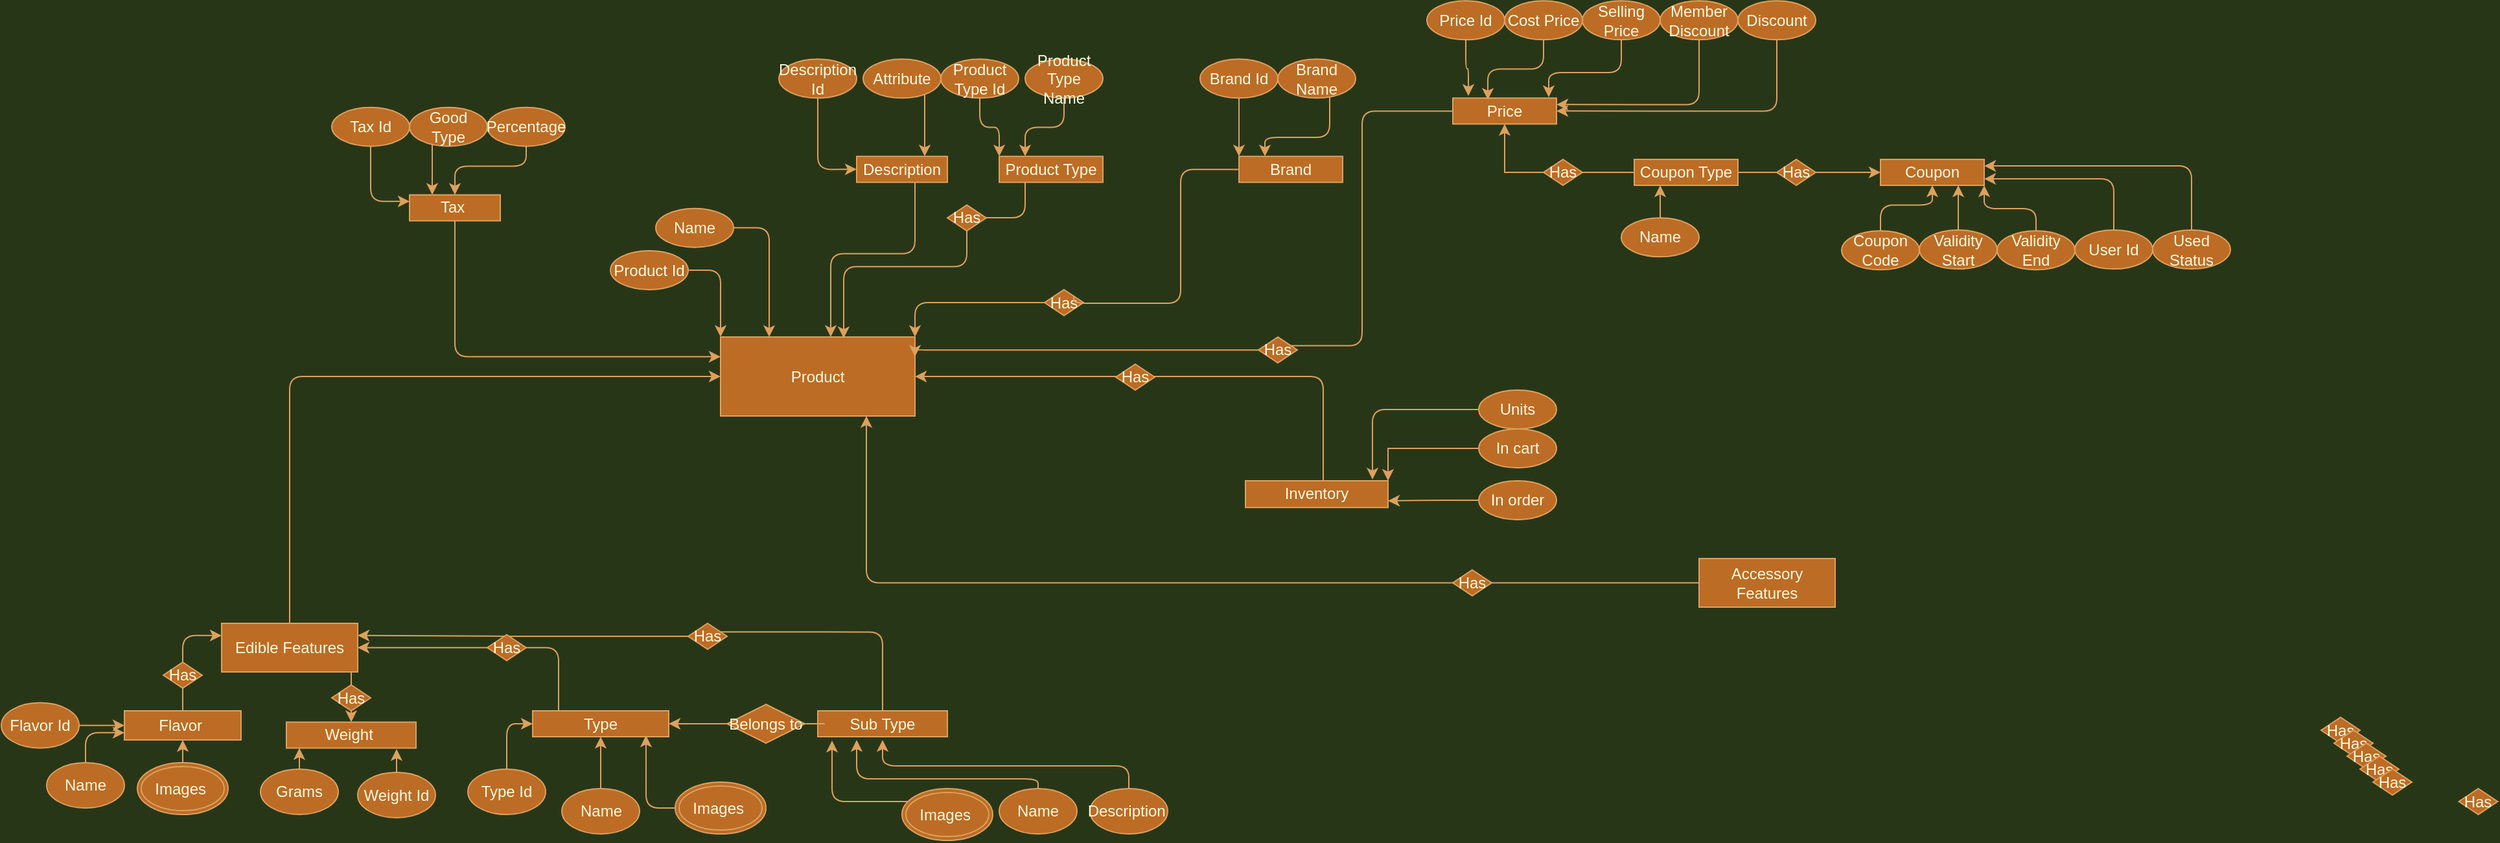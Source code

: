 <mxfile version="15.2.7" type="github">
  <diagram id="o0DlsNENsoFimQwdIdRT" name="Page-1">
    <mxGraphModel dx="2274" dy="828" grid="1" gridSize="10" guides="1" tooltips="1" connect="1" arrows="1" fold="1" page="0" pageScale="1" pageWidth="850" pageHeight="1100" background="#283618" math="0" shadow="0">
      <root>
        <mxCell id="0" />
        <mxCell id="1" parent="0" />
        <mxCell id="1HTSOsvzioREoPSIAo-s-49" style="edgeStyle=orthogonalEdgeStyle;curved=0;rounded=1;sketch=0;orthogonalLoop=1;jettySize=auto;html=1;entryX=1;entryY=0.5;entryDx=0;entryDy=0;fontColor=#FEFAE0;strokeColor=#DDA15E;fillColor=#BC6C25;labelBackgroundColor=#283618;" parent="1" source="IQcZgMmbsIFZZEIsL7-R-3" target="6ZJNAHarv_-wQdy6G1yE-23" edge="1">
          <mxGeometry relative="1" as="geometry">
            <Array as="points">
              <mxPoint x="660" y="370" />
            </Array>
          </mxGeometry>
        </mxCell>
        <mxCell id="IQcZgMmbsIFZZEIsL7-R-3" value="Inventory" style="rounded=0;whiteSpace=wrap;html=1;fillColor=#BC6C25;strokeColor=#DDA15E;fontColor=#FEFAE0;" parent="1" vertex="1">
          <mxGeometry x="600" y="450" width="110" height="20.63" as="geometry" />
        </mxCell>
        <mxCell id="1HTSOsvzioREoPSIAo-s-165" style="edgeStyle=orthogonalEdgeStyle;sketch=0;orthogonalLoop=1;jettySize=auto;html=1;entryX=0.25;entryY=0;entryDx=0;entryDy=0;fontColor=#FEFAE0;strokeColor=#DDA15E;fillColor=#BC6C25;labelBackgroundColor=#283618;" parent="1" source="IQcZgMmbsIFZZEIsL7-R-6" target="6ZJNAHarv_-wQdy6G1yE-23" edge="1">
          <mxGeometry relative="1" as="geometry">
            <Array as="points">
              <mxPoint x="233" y="255" />
            </Array>
          </mxGeometry>
        </mxCell>
        <mxCell id="IQcZgMmbsIFZZEIsL7-R-6" value="Name" style="ellipse;whiteSpace=wrap;html=1;rotation=0;fillColor=#BC6C25;strokeColor=#DDA15E;fontColor=#FEFAE0;" parent="1" vertex="1">
          <mxGeometry x="145" y="239.84" width="60" height="30" as="geometry" />
        </mxCell>
        <mxCell id="1HTSOsvzioREoPSIAo-s-164" style="edgeStyle=orthogonalEdgeStyle;sketch=0;orthogonalLoop=1;jettySize=auto;html=1;entryX=0;entryY=0;entryDx=0;entryDy=0;fontColor=#FEFAE0;strokeColor=#DDA15E;fillColor=#BC6C25;labelBackgroundColor=#283618;" parent="1" source="IQcZgMmbsIFZZEIsL7-R-14" target="6ZJNAHarv_-wQdy6G1yE-23" edge="1">
          <mxGeometry relative="1" as="geometry" />
        </mxCell>
        <mxCell id="IQcZgMmbsIFZZEIsL7-R-14" value="Product Id" style="ellipse;whiteSpace=wrap;html=1;rotation=0;fillColor=#BC6C25;strokeColor=#DDA15E;fontColor=#FEFAE0;" parent="1" vertex="1">
          <mxGeometry x="110" y="272.5" width="60" height="30" as="geometry" />
        </mxCell>
        <mxCell id="otyTjmRceTJlzS3fPtga-31" style="edgeStyle=orthogonalEdgeStyle;curved=0;rounded=1;sketch=0;orthogonalLoop=1;jettySize=auto;html=1;entryX=0.891;entryY=-0.048;entryDx=0;entryDy=0;fontColor=#FEFAE0;strokeColor=#DDA15E;fillColor=#BC6C25;entryPerimeter=0;" edge="1" parent="1" source="6ZJNAHarv_-wQdy6G1yE-3" target="IQcZgMmbsIFZZEIsL7-R-3">
          <mxGeometry relative="1" as="geometry" />
        </mxCell>
        <mxCell id="6ZJNAHarv_-wQdy6G1yE-3" value="Units" style="ellipse;whiteSpace=wrap;html=1;rotation=0;fillColor=#BC6C25;strokeColor=#DDA15E;fontColor=#FEFAE0;" parent="1" vertex="1">
          <mxGeometry x="780" y="380" width="60" height="30" as="geometry" />
        </mxCell>
        <mxCell id="6ZJNAHarv_-wQdy6G1yE-10" style="edgeStyle=orthogonalEdgeStyle;rounded=0;orthogonalLoop=1;jettySize=auto;html=1;entryX=1;entryY=0;entryDx=0;entryDy=0;fontColor=#FEFAE0;strokeColor=#DDA15E;labelBackgroundColor=#283618;" parent="1" source="6ZJNAHarv_-wQdy6G1yE-5" target="IQcZgMmbsIFZZEIsL7-R-3" edge="1">
          <mxGeometry relative="1" as="geometry" />
        </mxCell>
        <mxCell id="6ZJNAHarv_-wQdy6G1yE-5" value="In cart" style="ellipse;whiteSpace=wrap;html=1;rotation=0;fillColor=#BC6C25;strokeColor=#DDA15E;fontColor=#FEFAE0;" parent="1" vertex="1">
          <mxGeometry x="780" y="410" width="60" height="30" as="geometry" />
        </mxCell>
        <mxCell id="1HTSOsvzioREoPSIAo-s-30" style="edgeStyle=orthogonalEdgeStyle;curved=0;rounded=1;sketch=0;orthogonalLoop=1;jettySize=auto;html=1;entryX=1;entryY=0.75;entryDx=0;entryDy=0;fontColor=#FEFAE0;strokeColor=#DDA15E;fillColor=#BC6C25;labelBackgroundColor=#283618;" parent="1" source="6ZJNAHarv_-wQdy6G1yE-6" target="IQcZgMmbsIFZZEIsL7-R-3" edge="1">
          <mxGeometry relative="1" as="geometry" />
        </mxCell>
        <mxCell id="6ZJNAHarv_-wQdy6G1yE-6" value="In order" style="ellipse;whiteSpace=wrap;html=1;rotation=0;fillColor=#BC6C25;strokeColor=#DDA15E;fontColor=#FEFAE0;" parent="1" vertex="1">
          <mxGeometry x="780" y="450" width="60" height="30" as="geometry" />
        </mxCell>
        <mxCell id="6ZJNAHarv_-wQdy6G1yE-23" value="Product" style="whiteSpace=wrap;html=1;align=center;fontColor=#FEFAE0;fillColor=#BC6C25;strokeColor=#DDA15E;" parent="1" vertex="1">
          <mxGeometry x="195" y="339.05" width="150" height="60.95" as="geometry" />
        </mxCell>
        <mxCell id="1HTSOsvzioREoPSIAo-s-58" style="edgeStyle=orthogonalEdgeStyle;curved=0;rounded=1;sketch=0;orthogonalLoop=1;jettySize=auto;html=1;entryX=1;entryY=0.5;entryDx=0;entryDy=0;fontColor=#FEFAE0;strokeColor=#DDA15E;fillColor=#BC6C25;startArrow=none;labelBackgroundColor=#283618;" parent="1" source="1HTSOsvzioREoPSIAo-s-92" target="1HTSOsvzioREoPSIAo-s-47" edge="1">
          <mxGeometry relative="1" as="geometry" />
        </mxCell>
        <mxCell id="5yPDVFOMv4cVIeS-5JL2-1" value="Type" style="whiteSpace=wrap;html=1;fillColor=#BC6C25;strokeColor=#DDA15E;fontColor=#FEFAE0;" parent="1" vertex="1">
          <mxGeometry x="50" y="627.5" width="105" height="20" as="geometry" />
        </mxCell>
        <mxCell id="1HTSOsvzioREoPSIAo-s-51" style="edgeStyle=orthogonalEdgeStyle;curved=0;rounded=1;sketch=0;orthogonalLoop=1;jettySize=auto;html=1;entryX=1;entryY=0.5;entryDx=0;entryDy=0;fontColor=#FEFAE0;strokeColor=#DDA15E;fillColor=#BC6C25;startArrow=none;labelBackgroundColor=#283618;" parent="1" source="1HTSOsvzioREoPSIAo-s-97" target="5yPDVFOMv4cVIeS-5JL2-1" edge="1">
          <mxGeometry relative="1" as="geometry" />
        </mxCell>
        <mxCell id="1HTSOsvzioREoPSIAo-s-59" style="edgeStyle=orthogonalEdgeStyle;curved=0;rounded=1;sketch=0;orthogonalLoop=1;jettySize=auto;html=1;entryX=1;entryY=0.25;entryDx=0;entryDy=0;fontColor=#FEFAE0;strokeColor=#DDA15E;fillColor=#BC6C25;startArrow=none;labelBackgroundColor=#283618;" parent="1" source="1HTSOsvzioREoPSIAo-s-93" target="1HTSOsvzioREoPSIAo-s-47" edge="1">
          <mxGeometry relative="1" as="geometry">
            <Array as="points" />
          </mxGeometry>
        </mxCell>
        <mxCell id="5yPDVFOMv4cVIeS-5JL2-2" value="Sub Type" style="whiteSpace=wrap;html=1;fillColor=#BC6C25;strokeColor=#DDA15E;fontColor=#FEFAE0;" parent="1" vertex="1">
          <mxGeometry x="270" y="627.5" width="100" height="20" as="geometry" />
        </mxCell>
        <mxCell id="1HTSOsvzioREoPSIAo-s-56" style="edgeStyle=orthogonalEdgeStyle;curved=0;rounded=1;sketch=0;orthogonalLoop=1;jettySize=auto;html=1;entryX=0;entryY=0.25;entryDx=0;entryDy=0;fontColor=#FEFAE0;strokeColor=#DDA15E;fillColor=#BC6C25;labelBackgroundColor=#283618;" parent="1" source="5yPDVFOMv4cVIeS-5JL2-8" target="1HTSOsvzioREoPSIAo-s-47" edge="1">
          <mxGeometry relative="1" as="geometry" />
        </mxCell>
        <mxCell id="5yPDVFOMv4cVIeS-5JL2-8" value="Flavor&amp;nbsp;" style="whiteSpace=wrap;html=1;fillColor=#BC6C25;strokeColor=#DDA15E;fontColor=#FEFAE0;" parent="1" vertex="1">
          <mxGeometry x="-265" y="627.5" width="90" height="22.5" as="geometry" />
        </mxCell>
        <mxCell id="1HTSOsvzioREoPSIAo-s-57" style="edgeStyle=orthogonalEdgeStyle;curved=0;rounded=1;sketch=0;orthogonalLoop=1;jettySize=auto;html=1;entryX=1;entryY=0.75;entryDx=0;entryDy=0;fontColor=#FEFAE0;strokeColor=#DDA15E;fillColor=#BC6C25;startArrow=none;labelBackgroundColor=#283618;" parent="1" source="1HTSOsvzioREoPSIAo-s-85" target="1HTSOsvzioREoPSIAo-s-47" edge="1">
          <mxGeometry relative="1" as="geometry" />
        </mxCell>
        <mxCell id="5yPDVFOMv4cVIeS-5JL2-9" value="Weight&amp;nbsp;" style="whiteSpace=wrap;html=1;fillColor=#BC6C25;strokeColor=#DDA15E;fontColor=#FEFAE0;" parent="1" vertex="1">
          <mxGeometry x="-140" y="636.25" width="100" height="20" as="geometry" />
        </mxCell>
        <mxCell id="1HTSOsvzioREoPSIAo-s-80" style="edgeStyle=orthogonalEdgeStyle;curved=0;rounded=1;sketch=0;orthogonalLoop=1;jettySize=auto;html=1;entryX=0.11;entryY=1.15;entryDx=0;entryDy=0;entryPerimeter=0;fontColor=#FEFAE0;strokeColor=#DDA15E;fillColor=#BC6C25;labelBackgroundColor=#283618;" parent="1" source="5yPDVFOMv4cVIeS-5JL2-30" target="5yPDVFOMv4cVIeS-5JL2-2" edge="1">
          <mxGeometry relative="1" as="geometry">
            <Array as="points">
              <mxPoint x="281" y="697.5" />
            </Array>
          </mxGeometry>
        </mxCell>
        <mxCell id="5yPDVFOMv4cVIeS-5JL2-30" value="Images&amp;nbsp;" style="ellipse;shape=doubleEllipse;margin=3;whiteSpace=wrap;html=1;align=center;rounded=0;sketch=0;fontColor=#FEFAE0;strokeColor=#DDA15E;fillColor=#BC6C25;" parent="1" vertex="1">
          <mxGeometry x="335" y="687.5" width="70" height="40" as="geometry" />
        </mxCell>
        <mxCell id="1HTSOsvzioREoPSIAo-s-102" style="edgeStyle=orthogonalEdgeStyle;curved=0;rounded=1;sketch=0;orthogonalLoop=1;jettySize=auto;html=1;fontColor=#FEFAE0;strokeColor=#DDA15E;fillColor=#BC6C25;labelBackgroundColor=#283618;" parent="1" source="5yPDVFOMv4cVIeS-5JL2-31" edge="1">
          <mxGeometry relative="1" as="geometry">
            <mxPoint x="320" y="650" as="targetPoint" />
            <Array as="points">
              <mxPoint x="510" y="670" />
              <mxPoint x="320" y="670" />
            </Array>
          </mxGeometry>
        </mxCell>
        <mxCell id="5yPDVFOMv4cVIeS-5JL2-31" value="Description&amp;nbsp;" style="ellipse;whiteSpace=wrap;html=1;rotation=0;fillColor=#BC6C25;strokeColor=#DDA15E;fontColor=#FEFAE0;" parent="1" vertex="1">
          <mxGeometry x="480" y="687.5" width="60" height="35" as="geometry" />
        </mxCell>
        <mxCell id="1HTSOsvzioREoPSIAo-s-101" style="edgeStyle=orthogonalEdgeStyle;curved=0;rounded=1;sketch=0;orthogonalLoop=1;jettySize=auto;html=1;fontColor=#FEFAE0;strokeColor=#DDA15E;fillColor=#BC6C25;labelBackgroundColor=#283618;" parent="1" source="5yPDVFOMv4cVIeS-5JL2-32" edge="1">
          <mxGeometry relative="1" as="geometry">
            <mxPoint x="300" y="650" as="targetPoint" />
            <Array as="points">
              <mxPoint x="440" y="680" />
              <mxPoint x="300" y="680" />
            </Array>
          </mxGeometry>
        </mxCell>
        <mxCell id="5yPDVFOMv4cVIeS-5JL2-32" value="Name" style="ellipse;whiteSpace=wrap;html=1;rotation=0;fillColor=#BC6C25;strokeColor=#DDA15E;fontColor=#FEFAE0;" parent="1" vertex="1">
          <mxGeometry x="410" y="687.5" width="60" height="35" as="geometry" />
        </mxCell>
        <mxCell id="1HTSOsvzioREoPSIAo-s-9" style="edgeStyle=orthogonalEdgeStyle;curved=0;rounded=1;sketch=0;orthogonalLoop=1;jettySize=auto;html=1;fontColor=#FEFAE0;strokeColor=#DDA15E;fillColor=#BC6C25;labelBackgroundColor=#283618;" parent="1" source="1HTSOsvzioREoPSIAo-s-4" edge="1">
          <mxGeometry relative="1" as="geometry">
            <mxPoint x="280" y="339" as="targetPoint" />
            <Array as="points">
              <mxPoint x="345" y="274.68" />
              <mxPoint x="280" y="274.68" />
            </Array>
          </mxGeometry>
        </mxCell>
        <mxCell id="1HTSOsvzioREoPSIAo-s-4" value="Description" style="whiteSpace=wrap;html=1;align=center;fillColor=#BC6C25;strokeColor=#DDA15E;fontColor=#FEFAE0;" parent="1" vertex="1">
          <mxGeometry x="300" y="199.68" width="70" height="20" as="geometry" />
        </mxCell>
        <mxCell id="1HTSOsvzioREoPSIAo-s-10" style="edgeStyle=orthogonalEdgeStyle;curved=0;rounded=1;sketch=0;orthogonalLoop=1;jettySize=auto;html=1;fontColor=#FEFAE0;strokeColor=#DDA15E;fillColor=#BC6C25;startArrow=none;labelBackgroundColor=#283618;" parent="1" source="1HTSOsvzioREoPSIAo-s-91" edge="1">
          <mxGeometry relative="1" as="geometry">
            <mxPoint x="290" y="340" as="targetPoint" />
            <Array as="points">
              <mxPoint x="290" y="284.68" />
            </Array>
          </mxGeometry>
        </mxCell>
        <mxCell id="1HTSOsvzioREoPSIAo-s-5" value="Product Type" style="whiteSpace=wrap;html=1;align=center;fillColor=#BC6C25;strokeColor=#DDA15E;fontColor=#FEFAE0;" parent="1" vertex="1">
          <mxGeometry x="410" y="199.68" width="80" height="20" as="geometry" />
        </mxCell>
        <mxCell id="1HTSOsvzioREoPSIAo-s-11" style="edgeStyle=orthogonalEdgeStyle;curved=0;rounded=1;sketch=0;orthogonalLoop=1;jettySize=auto;html=1;entryX=1;entryY=0;entryDx=0;entryDy=0;fontColor=#FEFAE0;strokeColor=#DDA15E;fillColor=#BC6C25;startArrow=none;labelBackgroundColor=#283618;" parent="1" source="1HTSOsvzioREoPSIAo-s-90" target="6ZJNAHarv_-wQdy6G1yE-23" edge="1">
          <mxGeometry relative="1" as="geometry">
            <Array as="points" />
          </mxGeometry>
        </mxCell>
        <mxCell id="1HTSOsvzioREoPSIAo-s-6" value="Brand" style="whiteSpace=wrap;html=1;align=center;fillColor=#BC6C25;strokeColor=#DDA15E;fontColor=#FEFAE0;" parent="1" vertex="1">
          <mxGeometry x="595" y="199.68" width="80" height="20" as="geometry" />
        </mxCell>
        <mxCell id="1HTSOsvzioREoPSIAo-s-12" style="edgeStyle=orthogonalEdgeStyle;curved=0;rounded=1;sketch=0;orthogonalLoop=1;jettySize=auto;html=1;exitX=0.5;exitY=1;exitDx=0;exitDy=0;fontColor=#FEFAE0;strokeColor=#DDA15E;fillColor=#BC6C25;labelBackgroundColor=#283618;" parent="1" source="1HTSOsvzioREoPSIAo-s-5" target="1HTSOsvzioREoPSIAo-s-5" edge="1">
          <mxGeometry relative="1" as="geometry" />
        </mxCell>
        <mxCell id="1HTSOsvzioREoPSIAo-s-15" style="edgeStyle=orthogonalEdgeStyle;curved=0;rounded=1;sketch=0;orthogonalLoop=1;jettySize=auto;html=1;entryX=0;entryY=0.5;entryDx=0;entryDy=0;fontColor=#FEFAE0;strokeColor=#DDA15E;fillColor=#BC6C25;labelBackgroundColor=#283618;" parent="1" source="1HTSOsvzioREoPSIAo-s-13" target="1HTSOsvzioREoPSIAo-s-4" edge="1">
          <mxGeometry relative="1" as="geometry" />
        </mxCell>
        <mxCell id="1HTSOsvzioREoPSIAo-s-13" value="Description Id" style="ellipse;whiteSpace=wrap;html=1;rotation=0;fillColor=#BC6C25;strokeColor=#DDA15E;fontColor=#FEFAE0;" parent="1" vertex="1">
          <mxGeometry x="240" y="124.68" width="60" height="30" as="geometry" />
        </mxCell>
        <mxCell id="1HTSOsvzioREoPSIAo-s-16" style="edgeStyle=orthogonalEdgeStyle;curved=0;rounded=1;sketch=0;orthogonalLoop=1;jettySize=auto;html=1;entryX=0.75;entryY=0;entryDx=0;entryDy=0;fontColor=#FEFAE0;strokeColor=#DDA15E;fillColor=#BC6C25;labelBackgroundColor=#283618;" parent="1" source="1HTSOsvzioREoPSIAo-s-14" target="1HTSOsvzioREoPSIAo-s-4" edge="1">
          <mxGeometry relative="1" as="geometry">
            <Array as="points">
              <mxPoint x="353" y="180" />
            </Array>
          </mxGeometry>
        </mxCell>
        <mxCell id="1HTSOsvzioREoPSIAo-s-14" value="Attribute" style="ellipse;whiteSpace=wrap;html=1;rotation=0;fillColor=#BC6C25;strokeColor=#DDA15E;fontColor=#FEFAE0;" parent="1" vertex="1">
          <mxGeometry x="305" y="124.68" width="60" height="30" as="geometry" />
        </mxCell>
        <mxCell id="1HTSOsvzioREoPSIAo-s-19" style="edgeStyle=orthogonalEdgeStyle;curved=0;rounded=1;sketch=0;orthogonalLoop=1;jettySize=auto;html=1;fontColor=#FEFAE0;strokeColor=#DDA15E;fillColor=#BC6C25;entryX=0;entryY=0;entryDx=0;entryDy=0;labelBackgroundColor=#283618;" parent="1" source="1HTSOsvzioREoPSIAo-s-17" target="1HTSOsvzioREoPSIAo-s-5" edge="1">
          <mxGeometry relative="1" as="geometry">
            <mxPoint x="410" y="194.68" as="targetPoint" />
          </mxGeometry>
        </mxCell>
        <mxCell id="1HTSOsvzioREoPSIAo-s-17" value="Product Type Id" style="ellipse;whiteSpace=wrap;html=1;rotation=0;fillColor=#BC6C25;strokeColor=#DDA15E;fontColor=#FEFAE0;" parent="1" vertex="1">
          <mxGeometry x="365" y="124.68" width="60" height="30" as="geometry" />
        </mxCell>
        <mxCell id="1HTSOsvzioREoPSIAo-s-20" style="edgeStyle=orthogonalEdgeStyle;curved=0;rounded=1;sketch=0;orthogonalLoop=1;jettySize=auto;html=1;entryX=0.25;entryY=0;entryDx=0;entryDy=0;fontColor=#FEFAE0;strokeColor=#DDA15E;fillColor=#BC6C25;labelBackgroundColor=#283618;" parent="1" source="1HTSOsvzioREoPSIAo-s-18" target="1HTSOsvzioREoPSIAo-s-5" edge="1">
          <mxGeometry relative="1" as="geometry" />
        </mxCell>
        <mxCell id="1HTSOsvzioREoPSIAo-s-18" value="Product Type Name" style="ellipse;whiteSpace=wrap;html=1;rotation=0;fillColor=#BC6C25;strokeColor=#DDA15E;fontColor=#FEFAE0;" parent="1" vertex="1">
          <mxGeometry x="430" y="124.68" width="60" height="30" as="geometry" />
        </mxCell>
        <mxCell id="1HTSOsvzioREoPSIAo-s-25" style="edgeStyle=orthogonalEdgeStyle;curved=0;rounded=1;sketch=0;orthogonalLoop=1;jettySize=auto;html=1;entryX=0.25;entryY=0;entryDx=0;entryDy=0;fontColor=#FEFAE0;strokeColor=#DDA15E;fillColor=#BC6C25;labelBackgroundColor=#283618;" parent="1" source="1HTSOsvzioREoPSIAo-s-21" target="1HTSOsvzioREoPSIAo-s-6" edge="1">
          <mxGeometry relative="1" as="geometry">
            <Array as="points">
              <mxPoint x="665" y="185" />
              <mxPoint x="615" y="185" />
            </Array>
          </mxGeometry>
        </mxCell>
        <mxCell id="1HTSOsvzioREoPSIAo-s-21" value="Brand Name" style="ellipse;whiteSpace=wrap;html=1;rotation=0;fillColor=#BC6C25;strokeColor=#DDA15E;fontColor=#FEFAE0;" parent="1" vertex="1">
          <mxGeometry x="625" y="124.68" width="60" height="30" as="geometry" />
        </mxCell>
        <mxCell id="1HTSOsvzioREoPSIAo-s-24" style="edgeStyle=orthogonalEdgeStyle;curved=0;rounded=1;sketch=0;orthogonalLoop=1;jettySize=auto;html=1;entryX=0;entryY=0;entryDx=0;entryDy=0;fontColor=#FEFAE0;strokeColor=#DDA15E;fillColor=#BC6C25;labelBackgroundColor=#283618;" parent="1" source="1HTSOsvzioREoPSIAo-s-22" target="1HTSOsvzioREoPSIAo-s-6" edge="1">
          <mxGeometry relative="1" as="geometry" />
        </mxCell>
        <mxCell id="1HTSOsvzioREoPSIAo-s-22" value="Brand Id" style="ellipse;whiteSpace=wrap;html=1;rotation=0;fillColor=#BC6C25;strokeColor=#DDA15E;fontColor=#FEFAE0;" parent="1" vertex="1">
          <mxGeometry x="565" y="124.68" width="60" height="30" as="geometry" />
        </mxCell>
        <mxCell id="1HTSOsvzioREoPSIAo-s-48" style="edgeStyle=orthogonalEdgeStyle;curved=0;rounded=1;sketch=0;orthogonalLoop=1;jettySize=auto;html=1;entryX=1;entryY=0.25;entryDx=0;entryDy=0;fontColor=#FEFAE0;strokeColor=#DDA15E;fillColor=#BC6C25;startArrow=none;labelBackgroundColor=#283618;" parent="1" source="1HTSOsvzioREoPSIAo-s-89" target="6ZJNAHarv_-wQdy6G1yE-23" edge="1">
          <mxGeometry relative="1" as="geometry">
            <Array as="points">
              <mxPoint x="345" y="350" />
            </Array>
          </mxGeometry>
        </mxCell>
        <mxCell id="1HTSOsvzioREoPSIAo-s-31" value="Price" style="whiteSpace=wrap;html=1;align=center;fillColor=#BC6C25;strokeColor=#DDA15E;fontColor=#FEFAE0;" parent="1" vertex="1">
          <mxGeometry x="760" y="154.68" width="80" height="20" as="geometry" />
        </mxCell>
        <mxCell id="1HTSOsvzioREoPSIAo-s-35" style="edgeStyle=orthogonalEdgeStyle;curved=0;rounded=1;sketch=0;orthogonalLoop=1;jettySize=auto;html=1;entryX=0.15;entryY=-0.084;entryDx=0;entryDy=0;entryPerimeter=0;fontColor=#FEFAE0;strokeColor=#DDA15E;fillColor=#BC6C25;labelBackgroundColor=#283618;" parent="1" source="1HTSOsvzioREoPSIAo-s-32" target="1HTSOsvzioREoPSIAo-s-31" edge="1">
          <mxGeometry relative="1" as="geometry">
            <Array as="points">
              <mxPoint x="770" y="132" />
              <mxPoint x="772" y="132" />
            </Array>
          </mxGeometry>
        </mxCell>
        <mxCell id="1HTSOsvzioREoPSIAo-s-32" value="Price Id" style="ellipse;whiteSpace=wrap;html=1;rotation=0;fillColor=#BC6C25;strokeColor=#DDA15E;fontColor=#FEFAE0;" parent="1" vertex="1">
          <mxGeometry x="740" y="79.68" width="60" height="30" as="geometry" />
        </mxCell>
        <mxCell id="1HTSOsvzioREoPSIAo-s-36" style="edgeStyle=orthogonalEdgeStyle;curved=0;rounded=1;sketch=0;orthogonalLoop=1;jettySize=auto;html=1;entryX=0.338;entryY=0.066;entryDx=0;entryDy=0;entryPerimeter=0;fontColor=#FEFAE0;strokeColor=#DDA15E;fillColor=#BC6C25;labelBackgroundColor=#283618;" parent="1" source="1HTSOsvzioREoPSIAo-s-33" target="1HTSOsvzioREoPSIAo-s-31" edge="1">
          <mxGeometry relative="1" as="geometry" />
        </mxCell>
        <mxCell id="1HTSOsvzioREoPSIAo-s-33" value="Cost Price" style="ellipse;whiteSpace=wrap;html=1;rotation=0;fillColor=#BC6C25;strokeColor=#DDA15E;fontColor=#FEFAE0;" parent="1" vertex="1">
          <mxGeometry x="800" y="79.68" width="60" height="30" as="geometry" />
        </mxCell>
        <mxCell id="1HTSOsvzioREoPSIAo-s-37" style="edgeStyle=orthogonalEdgeStyle;curved=0;rounded=1;sketch=0;orthogonalLoop=1;jettySize=auto;html=1;entryX=0.925;entryY=-0.034;entryDx=0;entryDy=0;entryPerimeter=0;fontColor=#FEFAE0;strokeColor=#DDA15E;fillColor=#BC6C25;labelBackgroundColor=#283618;" parent="1" source="1HTSOsvzioREoPSIAo-s-34" target="1HTSOsvzioREoPSIAo-s-31" edge="1">
          <mxGeometry relative="1" as="geometry">
            <Array as="points">
              <mxPoint x="890" y="135" />
              <mxPoint x="834" y="135" />
            </Array>
          </mxGeometry>
        </mxCell>
        <mxCell id="1HTSOsvzioREoPSIAo-s-34" value="Selling Price" style="ellipse;whiteSpace=wrap;html=1;rotation=0;fillColor=#BC6C25;strokeColor=#DDA15E;fontColor=#FEFAE0;" parent="1" vertex="1">
          <mxGeometry x="860" y="79.68" width="60" height="30" as="geometry" />
        </mxCell>
        <mxCell id="1HTSOsvzioREoPSIAo-s-40" style="edgeStyle=orthogonalEdgeStyle;curved=0;rounded=1;sketch=0;orthogonalLoop=1;jettySize=auto;html=1;entryX=0;entryY=0.25;entryDx=0;entryDy=0;fontColor=#FEFAE0;strokeColor=#DDA15E;fillColor=#BC6C25;labelBackgroundColor=#283618;" parent="1" source="1HTSOsvzioREoPSIAo-s-39" target="6ZJNAHarv_-wQdy6G1yE-23" edge="1">
          <mxGeometry relative="1" as="geometry">
            <Array as="points">
              <mxPoint x="-10" y="354" />
            </Array>
          </mxGeometry>
        </mxCell>
        <mxCell id="1HTSOsvzioREoPSIAo-s-39" value="Tax&amp;nbsp;" style="whiteSpace=wrap;html=1;align=center;fillColor=#BC6C25;strokeColor=#DDA15E;fontColor=#FEFAE0;" parent="1" vertex="1">
          <mxGeometry x="-45" y="229.37" width="70" height="20" as="geometry" />
        </mxCell>
        <mxCell id="1HTSOsvzioREoPSIAo-s-44" style="edgeStyle=orthogonalEdgeStyle;curved=0;rounded=1;sketch=0;orthogonalLoop=1;jettySize=auto;html=1;entryX=0;entryY=0.25;entryDx=0;entryDy=0;fontColor=#FEFAE0;strokeColor=#DDA15E;fillColor=#BC6C25;labelBackgroundColor=#283618;" parent="1" source="1HTSOsvzioREoPSIAo-s-41" target="1HTSOsvzioREoPSIAo-s-39" edge="1">
          <mxGeometry relative="1" as="geometry" />
        </mxCell>
        <mxCell id="1HTSOsvzioREoPSIAo-s-41" value="Tax Id" style="ellipse;whiteSpace=wrap;html=1;rotation=0;fillColor=#BC6C25;strokeColor=#DDA15E;fontColor=#FEFAE0;" parent="1" vertex="1">
          <mxGeometry x="-105" y="161.87" width="60" height="30" as="geometry" />
        </mxCell>
        <mxCell id="1HTSOsvzioREoPSIAo-s-45" style="edgeStyle=orthogonalEdgeStyle;curved=0;rounded=1;sketch=0;orthogonalLoop=1;jettySize=auto;html=1;entryX=0.25;entryY=0;entryDx=0;entryDy=0;fontColor=#FEFAE0;strokeColor=#DDA15E;fillColor=#BC6C25;labelBackgroundColor=#283618;" parent="1" source="1HTSOsvzioREoPSIAo-s-42" target="1HTSOsvzioREoPSIAo-s-39" edge="1">
          <mxGeometry relative="1" as="geometry">
            <Array as="points">
              <mxPoint x="-27" y="212.19" />
            </Array>
          </mxGeometry>
        </mxCell>
        <mxCell id="1HTSOsvzioREoPSIAo-s-42" value="Good Type" style="ellipse;whiteSpace=wrap;html=1;rotation=0;fillColor=#BC6C25;strokeColor=#DDA15E;fontColor=#FEFAE0;" parent="1" vertex="1">
          <mxGeometry x="-45" y="161.87" width="60" height="30" as="geometry" />
        </mxCell>
        <mxCell id="1HTSOsvzioREoPSIAo-s-46" style="edgeStyle=orthogonalEdgeStyle;curved=0;rounded=1;sketch=0;orthogonalLoop=1;jettySize=auto;html=1;fontColor=#FEFAE0;strokeColor=#DDA15E;fillColor=#BC6C25;labelBackgroundColor=#283618;" parent="1" target="1HTSOsvzioREoPSIAo-s-39" edge="1">
          <mxGeometry relative="1" as="geometry">
            <mxPoint x="45" y="191.87" as="sourcePoint" />
            <Array as="points">
              <mxPoint x="45" y="207.19" />
              <mxPoint x="-10" y="207.19" />
            </Array>
          </mxGeometry>
        </mxCell>
        <mxCell id="1HTSOsvzioREoPSIAo-s-43" value="Percentage" style="ellipse;whiteSpace=wrap;html=1;rotation=0;fillColor=#BC6C25;strokeColor=#DDA15E;fontColor=#FEFAE0;" parent="1" vertex="1">
          <mxGeometry x="15" y="161.87" width="60" height="30" as="geometry" />
        </mxCell>
        <mxCell id="1HTSOsvzioREoPSIAo-s-169" style="edgeStyle=orthogonalEdgeStyle;sketch=0;orthogonalLoop=1;jettySize=auto;html=1;entryX=0;entryY=0.5;entryDx=0;entryDy=0;fontColor=#FEFAE0;strokeColor=#DDA15E;fillColor=#BC6C25;labelBackgroundColor=#283618;" parent="1" source="1HTSOsvzioREoPSIAo-s-47" target="6ZJNAHarv_-wQdy6G1yE-23" edge="1">
          <mxGeometry relative="1" as="geometry">
            <Array as="points">
              <mxPoint x="-137" y="370" />
            </Array>
          </mxGeometry>
        </mxCell>
        <mxCell id="1HTSOsvzioREoPSIAo-s-47" value="Edible Features" style="whiteSpace=wrap;html=1;fillColor=#BC6C25;strokeColor=#DDA15E;fontColor=#FEFAE0;" parent="1" vertex="1">
          <mxGeometry x="-190" y="560" width="105" height="37.5" as="geometry" />
        </mxCell>
        <mxCell id="1HTSOsvzioREoPSIAo-s-82" style="edgeStyle=orthogonalEdgeStyle;curved=0;rounded=1;sketch=0;orthogonalLoop=1;jettySize=auto;html=1;entryX=0.75;entryY=1;entryDx=0;entryDy=0;fontColor=#FEFAE0;strokeColor=#DDA15E;fillColor=#BC6C25;labelBackgroundColor=#283618;" parent="1" source="1HTSOsvzioREoPSIAo-s-50" target="6ZJNAHarv_-wQdy6G1yE-23" edge="1">
          <mxGeometry relative="1" as="geometry" />
        </mxCell>
        <mxCell id="1HTSOsvzioREoPSIAo-s-50" value="Accessory Features" style="whiteSpace=wrap;html=1;fillColor=#BC6C25;strokeColor=#DDA15E;fontColor=#FEFAE0;" parent="1" vertex="1">
          <mxGeometry x="950" y="510" width="105" height="37.5" as="geometry" />
        </mxCell>
        <mxCell id="1HTSOsvzioREoPSIAo-s-176" style="edgeStyle=orthogonalEdgeStyle;sketch=0;orthogonalLoop=1;jettySize=auto;html=1;entryX=0;entryY=0.75;entryDx=0;entryDy=0;fontColor=#FEFAE0;strokeColor=#DDA15E;fillColor=#BC6C25;labelBackgroundColor=#283618;" parent="1" source="1HTSOsvzioREoPSIAo-s-60" target="5yPDVFOMv4cVIeS-5JL2-8" edge="1">
          <mxGeometry relative="1" as="geometry" />
        </mxCell>
        <mxCell id="1HTSOsvzioREoPSIAo-s-60" value="Name" style="ellipse;whiteSpace=wrap;html=1;rotation=0;fillColor=#BC6C25;strokeColor=#DDA15E;fontColor=#FEFAE0;" parent="1" vertex="1">
          <mxGeometry x="-325" y="667.5" width="60" height="35" as="geometry" />
        </mxCell>
        <mxCell id="1HTSOsvzioREoPSIAo-s-68" style="edgeStyle=orthogonalEdgeStyle;curved=0;rounded=1;sketch=0;orthogonalLoop=1;jettySize=auto;html=1;entryX=0.5;entryY=1;entryDx=0;entryDy=0;fontColor=#FEFAE0;strokeColor=#DDA15E;fillColor=#BC6C25;labelBackgroundColor=#283618;" parent="1" source="1HTSOsvzioREoPSIAo-s-61" target="5yPDVFOMv4cVIeS-5JL2-8" edge="1">
          <mxGeometry relative="1" as="geometry" />
        </mxCell>
        <mxCell id="1HTSOsvzioREoPSIAo-s-61" value="Images&amp;nbsp;" style="ellipse;shape=doubleEllipse;margin=3;whiteSpace=wrap;html=1;align=center;rounded=0;sketch=0;fontColor=#FEFAE0;strokeColor=#DDA15E;fillColor=#BC6C25;" parent="1" vertex="1">
          <mxGeometry x="-255" y="667.5" width="70" height="40" as="geometry" />
        </mxCell>
        <mxCell id="1HTSOsvzioREoPSIAo-s-69" style="edgeStyle=orthogonalEdgeStyle;curved=0;rounded=1;sketch=0;orthogonalLoop=1;jettySize=auto;html=1;entryX=0.1;entryY=1;entryDx=0;entryDy=0;entryPerimeter=0;fontColor=#FEFAE0;strokeColor=#DDA15E;fillColor=#BC6C25;labelBackgroundColor=#283618;" parent="1" source="1HTSOsvzioREoPSIAo-s-62" target="5yPDVFOMv4cVIeS-5JL2-9" edge="1">
          <mxGeometry relative="1" as="geometry" />
        </mxCell>
        <mxCell id="1HTSOsvzioREoPSIAo-s-62" value="Grams" style="ellipse;whiteSpace=wrap;html=1;rotation=0;fillColor=#BC6C25;strokeColor=#DDA15E;fontColor=#FEFAE0;" parent="1" vertex="1">
          <mxGeometry x="-160" y="672.5" width="60" height="35" as="geometry" />
        </mxCell>
        <mxCell id="1HTSOsvzioREoPSIAo-s-168" style="edgeStyle=orthogonalEdgeStyle;sketch=0;orthogonalLoop=1;jettySize=auto;html=1;entryX=0.85;entryY=1.038;entryDx=0;entryDy=0;entryPerimeter=0;fontColor=#FEFAE0;strokeColor=#DDA15E;fillColor=#BC6C25;labelBackgroundColor=#283618;" parent="1" source="1HTSOsvzioREoPSIAo-s-63" target="5yPDVFOMv4cVIeS-5JL2-9" edge="1">
          <mxGeometry relative="1" as="geometry" />
        </mxCell>
        <mxCell id="1HTSOsvzioREoPSIAo-s-63" value="Weight Id" style="ellipse;whiteSpace=wrap;html=1;rotation=0;fillColor=#BC6C25;strokeColor=#DDA15E;fontColor=#FEFAE0;" parent="1" vertex="1">
          <mxGeometry x="-85" y="675" width="60" height="35" as="geometry" />
        </mxCell>
        <mxCell id="1HTSOsvzioREoPSIAo-s-66" style="rounded=1;sketch=0;orthogonalLoop=1;jettySize=auto;html=1;fontColor=#FEFAE0;strokeColor=#DDA15E;fillColor=#BC6C25;labelBackgroundColor=#283618;" parent="1" source="1HTSOsvzioREoPSIAo-s-65" target="5yPDVFOMv4cVIeS-5JL2-8" edge="1">
          <mxGeometry relative="1" as="geometry" />
        </mxCell>
        <mxCell id="1HTSOsvzioREoPSIAo-s-65" value="Flavor Id" style="ellipse;whiteSpace=wrap;html=1;rotation=0;fillColor=#BC6C25;strokeColor=#DDA15E;fontColor=#FEFAE0;" parent="1" vertex="1">
          <mxGeometry x="-360" y="621.25" width="60" height="35" as="geometry" />
        </mxCell>
        <mxCell id="1HTSOsvzioREoPSIAo-s-78" style="edgeStyle=orthogonalEdgeStyle;curved=0;rounded=1;sketch=0;orthogonalLoop=1;jettySize=auto;html=1;entryX=0;entryY=0.5;entryDx=0;entryDy=0;fontColor=#FEFAE0;strokeColor=#DDA15E;fillColor=#BC6C25;labelBackgroundColor=#283618;" parent="1" source="1HTSOsvzioREoPSIAo-s-73" target="5yPDVFOMv4cVIeS-5JL2-1" edge="1">
          <mxGeometry relative="1" as="geometry" />
        </mxCell>
        <mxCell id="1HTSOsvzioREoPSIAo-s-73" value="Type Id" style="ellipse;whiteSpace=wrap;html=1;rotation=0;fillColor=#BC6C25;strokeColor=#DDA15E;fontColor=#FEFAE0;" parent="1" vertex="1">
          <mxGeometry y="672.5" width="60" height="35" as="geometry" />
        </mxCell>
        <mxCell id="1HTSOsvzioREoPSIAo-s-77" style="edgeStyle=orthogonalEdgeStyle;curved=0;rounded=1;sketch=0;orthogonalLoop=1;jettySize=auto;html=1;entryX=0.5;entryY=1;entryDx=0;entryDy=0;fontColor=#FEFAE0;strokeColor=#DDA15E;fillColor=#BC6C25;labelBackgroundColor=#283618;" parent="1" source="1HTSOsvzioREoPSIAo-s-74" target="5yPDVFOMv4cVIeS-5JL2-1" edge="1">
          <mxGeometry relative="1" as="geometry" />
        </mxCell>
        <mxCell id="1HTSOsvzioREoPSIAo-s-74" value="Name" style="ellipse;whiteSpace=wrap;html=1;rotation=0;fillColor=#BC6C25;strokeColor=#DDA15E;fontColor=#FEFAE0;" parent="1" vertex="1">
          <mxGeometry x="72.5" y="687.5" width="60" height="35" as="geometry" />
        </mxCell>
        <mxCell id="1HTSOsvzioREoPSIAo-s-79" style="edgeStyle=orthogonalEdgeStyle;curved=0;rounded=1;sketch=0;orthogonalLoop=1;jettySize=auto;html=1;entryX=0.833;entryY=0.95;entryDx=0;entryDy=0;entryPerimeter=0;fontColor=#FEFAE0;strokeColor=#DDA15E;fillColor=#BC6C25;labelBackgroundColor=#283618;" parent="1" source="1HTSOsvzioREoPSIAo-s-75" target="5yPDVFOMv4cVIeS-5JL2-1" edge="1">
          <mxGeometry relative="1" as="geometry" />
        </mxCell>
        <mxCell id="1HTSOsvzioREoPSIAo-s-75" value="Images&amp;nbsp;" style="ellipse;shape=doubleEllipse;margin=3;whiteSpace=wrap;html=1;align=center;rounded=0;sketch=0;fontColor=#FEFAE0;strokeColor=#DDA15E;fillColor=#BC6C25;" parent="1" vertex="1">
          <mxGeometry x="160" y="682.5" width="70" height="40" as="geometry" />
        </mxCell>
        <mxCell id="1HTSOsvzioREoPSIAo-s-84" value="Has" style="shape=rhombus;perimeter=rhombusPerimeter;whiteSpace=wrap;html=1;align=center;rounded=0;sketch=0;fontColor=#FEFAE0;strokeColor=#DDA15E;fillColor=#BC6C25;" parent="1" vertex="1">
          <mxGeometry x="-235" y="590" width="30" height="20" as="geometry" />
        </mxCell>
        <mxCell id="1HTSOsvzioREoPSIAo-s-100" style="edgeStyle=orthogonalEdgeStyle;curved=0;rounded=1;sketch=0;orthogonalLoop=1;jettySize=auto;html=1;exitX=0.5;exitY=1;exitDx=0;exitDy=0;entryX=0.5;entryY=0;entryDx=0;entryDy=0;fontColor=#FEFAE0;strokeColor=#DDA15E;fillColor=#BC6C25;labelBackgroundColor=#283618;" parent="1" source="1HTSOsvzioREoPSIAo-s-85" target="5yPDVFOMv4cVIeS-5JL2-9" edge="1">
          <mxGeometry relative="1" as="geometry" />
        </mxCell>
        <mxCell id="1HTSOsvzioREoPSIAo-s-85" value="Has" style="shape=rhombus;perimeter=rhombusPerimeter;whiteSpace=wrap;html=1;align=center;rounded=0;sketch=0;fontColor=#FEFAE0;strokeColor=#DDA15E;fillColor=#BC6C25;" parent="1" vertex="1">
          <mxGeometry x="-105" y="607.5" width="30" height="20" as="geometry" />
        </mxCell>
        <mxCell id="1HTSOsvzioREoPSIAo-s-88" value="Has" style="shape=rhombus;perimeter=rhombusPerimeter;whiteSpace=wrap;html=1;align=center;rounded=0;sketch=0;fontColor=#FEFAE0;strokeColor=#DDA15E;fillColor=#BC6C25;" parent="1" vertex="1">
          <mxGeometry x="500" y="360" width="30" height="20" as="geometry" />
        </mxCell>
        <mxCell id="1HTSOsvzioREoPSIAo-s-93" value="Has" style="shape=rhombus;perimeter=rhombusPerimeter;whiteSpace=wrap;html=1;align=center;rounded=0;sketch=0;fontColor=#FEFAE0;strokeColor=#DDA15E;fillColor=#BC6C25;" parent="1" vertex="1">
          <mxGeometry x="170" y="560" width="30" height="20" as="geometry" />
        </mxCell>
        <mxCell id="1HTSOsvzioREoPSIAo-s-94" value="" style="edgeStyle=orthogonalEdgeStyle;curved=0;rounded=1;sketch=0;orthogonalLoop=1;jettySize=auto;html=1;entryX=1;entryY=0.25;entryDx=0;entryDy=0;fontColor=#FEFAE0;strokeColor=#DDA15E;fillColor=#BC6C25;endArrow=none;labelBackgroundColor=#283618;" parent="1" source="5yPDVFOMv4cVIeS-5JL2-2" target="1HTSOsvzioREoPSIAo-s-93" edge="1">
          <mxGeometry relative="1" as="geometry">
            <mxPoint x="270" y="637.5" as="sourcePoint" />
            <mxPoint x="-85" y="569.375" as="targetPoint" />
            <Array as="points">
              <mxPoint x="320" y="567" />
            </Array>
          </mxGeometry>
        </mxCell>
        <mxCell id="1HTSOsvzioREoPSIAo-s-92" value="Has" style="shape=rhombus;perimeter=rhombusPerimeter;whiteSpace=wrap;html=1;align=center;rounded=0;sketch=0;fontColor=#FEFAE0;strokeColor=#DDA15E;fillColor=#BC6C25;" parent="1" vertex="1">
          <mxGeometry x="15" y="568.75" width="30" height="20" as="geometry" />
        </mxCell>
        <mxCell id="1HTSOsvzioREoPSIAo-s-96" value="" style="edgeStyle=orthogonalEdgeStyle;curved=0;rounded=1;sketch=0;orthogonalLoop=1;jettySize=auto;html=1;entryX=1;entryY=0.5;entryDx=0;entryDy=0;fontColor=#FEFAE0;strokeColor=#DDA15E;fillColor=#BC6C25;endArrow=none;labelBackgroundColor=#283618;" parent="1" source="5yPDVFOMv4cVIeS-5JL2-1" target="1HTSOsvzioREoPSIAo-s-92" edge="1">
          <mxGeometry relative="1" as="geometry">
            <mxPoint x="72.5" y="637.5" as="sourcePoint" />
            <mxPoint x="-85" y="578.75" as="targetPoint" />
            <Array as="points">
              <mxPoint x="70" y="579" />
            </Array>
          </mxGeometry>
        </mxCell>
        <mxCell id="1HTSOsvzioREoPSIAo-s-97" value="Belongs to" style="shape=rhombus;perimeter=rhombusPerimeter;whiteSpace=wrap;html=1;align=center;rounded=0;sketch=0;fontColor=#FEFAE0;strokeColor=#DDA15E;fillColor=#BC6C25;" parent="1" vertex="1">
          <mxGeometry x="200" y="622.5" width="60" height="30" as="geometry" />
        </mxCell>
        <mxCell id="1HTSOsvzioREoPSIAo-s-98" value="" style="edgeStyle=orthogonalEdgeStyle;curved=0;rounded=1;sketch=0;orthogonalLoop=1;jettySize=auto;html=1;entryX=1;entryY=0.5;entryDx=0;entryDy=0;fontColor=#FEFAE0;strokeColor=#DDA15E;fillColor=#BC6C25;endArrow=none;labelBackgroundColor=#283618;" parent="1" source="5yPDVFOMv4cVIeS-5JL2-2" target="1HTSOsvzioREoPSIAo-s-97" edge="1">
          <mxGeometry relative="1" as="geometry">
            <mxPoint x="270" y="637.5" as="sourcePoint" />
            <mxPoint x="177.5" y="637.5" as="targetPoint" />
          </mxGeometry>
        </mxCell>
        <mxCell id="1HTSOsvzioREoPSIAo-s-90" value="Has" style="shape=rhombus;perimeter=rhombusPerimeter;whiteSpace=wrap;html=1;align=center;rounded=0;sketch=0;fontColor=#FEFAE0;strokeColor=#DDA15E;fillColor=#BC6C25;" parent="1" vertex="1">
          <mxGeometry x="445" y="302.5" width="30" height="20" as="geometry" />
        </mxCell>
        <mxCell id="1HTSOsvzioREoPSIAo-s-105" value="" style="edgeStyle=orthogonalEdgeStyle;curved=0;rounded=1;sketch=0;orthogonalLoop=1;jettySize=auto;html=1;entryX=1;entryY=0;entryDx=0;entryDy=0;fontColor=#FEFAE0;strokeColor=#DDA15E;fillColor=#BC6C25;endArrow=none;labelBackgroundColor=#283618;" parent="1" source="1HTSOsvzioREoPSIAo-s-6" target="1HTSOsvzioREoPSIAo-s-90" edge="1">
          <mxGeometry relative="1" as="geometry">
            <mxPoint x="550" y="219.68" as="sourcePoint" />
            <mxPoint x="345" y="339.05" as="targetPoint" />
            <Array as="points">
              <mxPoint x="550" y="210" />
              <mxPoint x="550" y="313" />
              <mxPoint x="468" y="313" />
            </Array>
          </mxGeometry>
        </mxCell>
        <mxCell id="1HTSOsvzioREoPSIAo-s-91" value="Has" style="shape=rhombus;perimeter=rhombusPerimeter;whiteSpace=wrap;html=1;align=center;rounded=0;sketch=0;fontColor=#FEFAE0;strokeColor=#DDA15E;fillColor=#BC6C25;" parent="1" vertex="1">
          <mxGeometry x="370" y="237.18" width="30" height="20" as="geometry" />
        </mxCell>
        <mxCell id="1HTSOsvzioREoPSIAo-s-108" value="" style="edgeStyle=orthogonalEdgeStyle;curved=0;rounded=1;sketch=0;orthogonalLoop=1;jettySize=auto;html=1;fontColor=#FEFAE0;strokeColor=#DDA15E;fillColor=#BC6C25;endArrow=none;labelBackgroundColor=#283618;" parent="1" source="1HTSOsvzioREoPSIAo-s-5" target="1HTSOsvzioREoPSIAo-s-91" edge="1">
          <mxGeometry relative="1" as="geometry">
            <mxPoint x="430" y="219.68" as="sourcePoint" />
            <mxPoint x="290" y="340" as="targetPoint" />
            <Array as="points">
              <mxPoint x="430" y="247" />
            </Array>
          </mxGeometry>
        </mxCell>
        <mxCell id="1HTSOsvzioREoPSIAo-s-89" value="Has" style="shape=rhombus;perimeter=rhombusPerimeter;whiteSpace=wrap;html=1;align=center;rounded=0;sketch=0;fontColor=#FEFAE0;strokeColor=#DDA15E;fillColor=#BC6C25;" parent="1" vertex="1">
          <mxGeometry x="610" y="339.05" width="30" height="20" as="geometry" />
        </mxCell>
        <mxCell id="1HTSOsvzioREoPSIAo-s-111" value="" style="edgeStyle=orthogonalEdgeStyle;curved=0;rounded=1;sketch=0;orthogonalLoop=1;jettySize=auto;html=1;entryX=1;entryY=0.25;entryDx=0;entryDy=0;fontColor=#FEFAE0;strokeColor=#DDA15E;fillColor=#BC6C25;endArrow=none;labelBackgroundColor=#283618;" parent="1" source="1HTSOsvzioREoPSIAo-s-31" target="1HTSOsvzioREoPSIAo-s-89" edge="1">
          <mxGeometry relative="1" as="geometry">
            <mxPoint x="690" y="219.68" as="sourcePoint" />
            <mxPoint x="345" y="354.287" as="targetPoint" />
            <Array as="points">
              <mxPoint x="690" y="165" />
              <mxPoint x="690" y="346" />
            </Array>
          </mxGeometry>
        </mxCell>
        <mxCell id="1HTSOsvzioREoPSIAo-s-113" value="Has" style="shape=rhombus;perimeter=rhombusPerimeter;whiteSpace=wrap;html=1;align=center;rounded=0;sketch=0;fontColor=#FEFAE0;strokeColor=#DDA15E;fillColor=#BC6C25;" parent="1" vertex="1">
          <mxGeometry x="1536.25" y="687.5" width="30" height="20" as="geometry" />
        </mxCell>
        <mxCell id="1HTSOsvzioREoPSIAo-s-114" value="Has" style="shape=rhombus;perimeter=rhombusPerimeter;whiteSpace=wrap;html=1;align=center;rounded=0;sketch=0;fontColor=#FEFAE0;strokeColor=#DDA15E;fillColor=#BC6C25;" parent="1" vertex="1">
          <mxGeometry x="760" y="518.75" width="30" height="20" as="geometry" />
        </mxCell>
        <mxCell id="1HTSOsvzioREoPSIAo-s-117" value="Has" style="shape=rhombus;perimeter=rhombusPerimeter;whiteSpace=wrap;html=1;align=center;rounded=0;sketch=0;fontColor=#FEFAE0;strokeColor=#DDA15E;fillColor=#BC6C25;" parent="1" vertex="1">
          <mxGeometry x="1430" y="632.5" width="30" height="20" as="geometry" />
        </mxCell>
        <mxCell id="otyTjmRceTJlzS3fPtga-2" style="edgeStyle=orthogonalEdgeStyle;rounded=0;orthogonalLoop=1;jettySize=auto;html=1;entryX=0.5;entryY=1;entryDx=0;entryDy=0;strokeColor=#DDA15E;fontColor=#FEFAE0;labelBackgroundColor=#283618;startArrow=none;exitX=0;exitY=0.5;exitDx=0;exitDy=0;" edge="1" parent="1" source="otyTjmRceTJlzS3fPtga-9" target="1HTSOsvzioREoPSIAo-s-31">
          <mxGeometry relative="1" as="geometry" />
        </mxCell>
        <mxCell id="otyTjmRceTJlzS3fPtga-26" style="edgeStyle=orthogonalEdgeStyle;curved=0;rounded=1;sketch=0;orthogonalLoop=1;jettySize=auto;html=1;fontColor=#FEFAE0;strokeColor=#DDA15E;fillColor=#BC6C25;startArrow=none;" edge="1" parent="1" source="1HTSOsvzioREoPSIAo-s-112" target="otyTjmRceTJlzS3fPtga-16">
          <mxGeometry relative="1" as="geometry" />
        </mxCell>
        <mxCell id="otyTjmRceTJlzS3fPtga-1" value="Coupon Type" style="whiteSpace=wrap;html=1;align=center;fillColor=#BC6C25;strokeColor=#DDA15E;fontColor=#FEFAE0;" vertex="1" parent="1">
          <mxGeometry x="900" y="202.02" width="80" height="20" as="geometry" />
        </mxCell>
        <mxCell id="otyTjmRceTJlzS3fPtga-4" style="edgeStyle=orthogonalEdgeStyle;curved=0;rounded=1;sketch=0;orthogonalLoop=1;jettySize=auto;html=1;entryX=0.25;entryY=1;entryDx=0;entryDy=0;fontColor=#FEFAE0;strokeColor=#DDA15E;fillColor=#BC6C25;" edge="1" parent="1" source="otyTjmRceTJlzS3fPtga-3" target="otyTjmRceTJlzS3fPtga-1">
          <mxGeometry relative="1" as="geometry" />
        </mxCell>
        <mxCell id="otyTjmRceTJlzS3fPtga-3" value="Name" style="ellipse;whiteSpace=wrap;html=1;rotation=0;fillColor=#BC6C25;strokeColor=#DDA15E;fontColor=#FEFAE0;" vertex="1" parent="1">
          <mxGeometry x="890" y="247.18" width="60" height="30" as="geometry" />
        </mxCell>
        <mxCell id="otyTjmRceTJlzS3fPtga-5" value="Has" style="shape=rhombus;perimeter=rhombusPerimeter;whiteSpace=wrap;html=1;align=center;rounded=0;sketch=0;fontColor=#FEFAE0;strokeColor=#DDA15E;fillColor=#BC6C25;" vertex="1" parent="1">
          <mxGeometry x="1440" y="642.5" width="30" height="20" as="geometry" />
        </mxCell>
        <mxCell id="otyTjmRceTJlzS3fPtga-6" value="Has" style="shape=rhombus;perimeter=rhombusPerimeter;whiteSpace=wrap;html=1;align=center;rounded=0;sketch=0;fontColor=#FEFAE0;strokeColor=#DDA15E;fillColor=#BC6C25;" vertex="1" parent="1">
          <mxGeometry x="1450" y="652.5" width="30" height="20" as="geometry" />
        </mxCell>
        <mxCell id="otyTjmRceTJlzS3fPtga-7" value="Has" style="shape=rhombus;perimeter=rhombusPerimeter;whiteSpace=wrap;html=1;align=center;rounded=0;sketch=0;fontColor=#FEFAE0;strokeColor=#DDA15E;fillColor=#BC6C25;" vertex="1" parent="1">
          <mxGeometry x="1460" y="662.5" width="30" height="20" as="geometry" />
        </mxCell>
        <mxCell id="otyTjmRceTJlzS3fPtga-8" value="Has" style="shape=rhombus;perimeter=rhombusPerimeter;whiteSpace=wrap;html=1;align=center;rounded=0;sketch=0;fontColor=#FEFAE0;strokeColor=#DDA15E;fillColor=#BC6C25;" vertex="1" parent="1">
          <mxGeometry x="1470" y="672.5" width="30" height="20" as="geometry" />
        </mxCell>
        <mxCell id="otyTjmRceTJlzS3fPtga-9" value="Has" style="shape=rhombus;perimeter=rhombusPerimeter;whiteSpace=wrap;html=1;align=center;rounded=0;sketch=0;fontColor=#FEFAE0;strokeColor=#DDA15E;fillColor=#BC6C25;" vertex="1" parent="1">
          <mxGeometry x="830" y="202.02" width="30" height="20" as="geometry" />
        </mxCell>
        <mxCell id="otyTjmRceTJlzS3fPtga-11" value="" style="edgeStyle=orthogonalEdgeStyle;rounded=0;orthogonalLoop=1;jettySize=auto;html=1;entryX=1;entryY=0.5;entryDx=0;entryDy=0;strokeColor=#DDA15E;fontColor=#FEFAE0;labelBackgroundColor=#283618;endArrow=none;" edge="1" parent="1" source="otyTjmRceTJlzS3fPtga-1" target="otyTjmRceTJlzS3fPtga-9">
          <mxGeometry relative="1" as="geometry">
            <mxPoint x="900" y="212" as="sourcePoint" />
            <mxPoint x="800" y="174.68" as="targetPoint" />
          </mxGeometry>
        </mxCell>
        <mxCell id="otyTjmRceTJlzS3fPtga-14" style="edgeStyle=orthogonalEdgeStyle;curved=0;rounded=1;sketch=0;orthogonalLoop=1;jettySize=auto;html=1;entryX=1;entryY=0.25;entryDx=0;entryDy=0;fontColor=#FEFAE0;strokeColor=#DDA15E;fillColor=#BC6C25;" edge="1" parent="1" source="otyTjmRceTJlzS3fPtga-12" target="1HTSOsvzioREoPSIAo-s-31">
          <mxGeometry relative="1" as="geometry">
            <Array as="points">
              <mxPoint x="950" y="160" />
            </Array>
          </mxGeometry>
        </mxCell>
        <mxCell id="otyTjmRceTJlzS3fPtga-12" value="Member Discount" style="ellipse;whiteSpace=wrap;html=1;rotation=0;fillColor=#BC6C25;strokeColor=#DDA15E;fontColor=#FEFAE0;" vertex="1" parent="1">
          <mxGeometry x="920" y="79.68" width="60" height="30" as="geometry" />
        </mxCell>
        <mxCell id="otyTjmRceTJlzS3fPtga-15" style="edgeStyle=orthogonalEdgeStyle;curved=0;rounded=1;sketch=0;orthogonalLoop=1;jettySize=auto;html=1;entryX=1;entryY=0.5;entryDx=0;entryDy=0;fontColor=#FEFAE0;strokeColor=#DDA15E;fillColor=#BC6C25;" edge="1" parent="1" source="otyTjmRceTJlzS3fPtga-13" target="1HTSOsvzioREoPSIAo-s-31">
          <mxGeometry relative="1" as="geometry">
            <Array as="points">
              <mxPoint x="1010" y="165" />
            </Array>
          </mxGeometry>
        </mxCell>
        <mxCell id="otyTjmRceTJlzS3fPtga-13" value="Discount" style="ellipse;whiteSpace=wrap;html=1;rotation=0;fillColor=#BC6C25;strokeColor=#DDA15E;fontColor=#FEFAE0;" vertex="1" parent="1">
          <mxGeometry x="980" y="79.68" width="60" height="30" as="geometry" />
        </mxCell>
        <mxCell id="otyTjmRceTJlzS3fPtga-16" value="Coupon" style="whiteSpace=wrap;html=1;align=center;fillColor=#BC6C25;strokeColor=#DDA15E;fontColor=#FEFAE0;" vertex="1" parent="1">
          <mxGeometry x="1090" y="202.02" width="80" height="20" as="geometry" />
        </mxCell>
        <mxCell id="otyTjmRceTJlzS3fPtga-24" style="edgeStyle=orthogonalEdgeStyle;curved=0;rounded=1;sketch=0;orthogonalLoop=1;jettySize=auto;html=1;entryX=0.5;entryY=1;entryDx=0;entryDy=0;fontColor=#FEFAE0;strokeColor=#DDA15E;fillColor=#BC6C25;" edge="1" parent="1" source="otyTjmRceTJlzS3fPtga-17" target="otyTjmRceTJlzS3fPtga-16">
          <mxGeometry relative="1" as="geometry" />
        </mxCell>
        <mxCell id="otyTjmRceTJlzS3fPtga-17" value="Coupon Code" style="ellipse;whiteSpace=wrap;html=1;rotation=0;fillColor=#BC6C25;strokeColor=#DDA15E;fontColor=#FEFAE0;" vertex="1" parent="1">
          <mxGeometry x="1060" y="257.18" width="60" height="30" as="geometry" />
        </mxCell>
        <mxCell id="otyTjmRceTJlzS3fPtga-23" style="edgeStyle=orthogonalEdgeStyle;curved=0;rounded=1;sketch=0;orthogonalLoop=1;jettySize=auto;html=1;entryX=0.75;entryY=1;entryDx=0;entryDy=0;fontColor=#FEFAE0;strokeColor=#DDA15E;fillColor=#BC6C25;" edge="1" parent="1" source="otyTjmRceTJlzS3fPtga-18" target="otyTjmRceTJlzS3fPtga-16">
          <mxGeometry relative="1" as="geometry" />
        </mxCell>
        <mxCell id="otyTjmRceTJlzS3fPtga-18" value="Validity Start" style="ellipse;whiteSpace=wrap;html=1;rotation=0;fillColor=#BC6C25;strokeColor=#DDA15E;fontColor=#FEFAE0;" vertex="1" parent="1">
          <mxGeometry x="1120" y="256.55" width="60" height="30" as="geometry" />
        </mxCell>
        <mxCell id="otyTjmRceTJlzS3fPtga-22" style="edgeStyle=orthogonalEdgeStyle;curved=0;rounded=1;sketch=0;orthogonalLoop=1;jettySize=auto;html=1;entryX=1;entryY=1;entryDx=0;entryDy=0;fontColor=#FEFAE0;strokeColor=#DDA15E;fillColor=#BC6C25;" edge="1" parent="1" source="otyTjmRceTJlzS3fPtga-19" target="otyTjmRceTJlzS3fPtga-16">
          <mxGeometry relative="1" as="geometry">
            <Array as="points">
              <mxPoint x="1210" y="240" />
              <mxPoint x="1170" y="240" />
            </Array>
          </mxGeometry>
        </mxCell>
        <mxCell id="otyTjmRceTJlzS3fPtga-19" value="Validity End" style="ellipse;whiteSpace=wrap;html=1;rotation=0;fillColor=#BC6C25;strokeColor=#DDA15E;fontColor=#FEFAE0;" vertex="1" parent="1">
          <mxGeometry x="1180" y="257.18" width="60" height="30" as="geometry" />
        </mxCell>
        <mxCell id="otyTjmRceTJlzS3fPtga-28" style="edgeStyle=orthogonalEdgeStyle;curved=0;rounded=1;sketch=0;orthogonalLoop=1;jettySize=auto;html=1;entryX=1;entryY=0.75;entryDx=0;entryDy=0;fontColor=#FEFAE0;strokeColor=#DDA15E;fillColor=#BC6C25;" edge="1" parent="1" source="otyTjmRceTJlzS3fPtga-27" target="otyTjmRceTJlzS3fPtga-16">
          <mxGeometry relative="1" as="geometry">
            <Array as="points">
              <mxPoint x="1270" y="217" />
            </Array>
          </mxGeometry>
        </mxCell>
        <mxCell id="otyTjmRceTJlzS3fPtga-27" value="User Id" style="ellipse;whiteSpace=wrap;html=1;rotation=0;fillColor=#BC6C25;strokeColor=#DDA15E;fontColor=#FEFAE0;" vertex="1" parent="1">
          <mxGeometry x="1240" y="256.55" width="60" height="30" as="geometry" />
        </mxCell>
        <mxCell id="otyTjmRceTJlzS3fPtga-30" style="edgeStyle=orthogonalEdgeStyle;curved=0;rounded=1;sketch=0;orthogonalLoop=1;jettySize=auto;html=1;entryX=1;entryY=0.25;entryDx=0;entryDy=0;fontColor=#FEFAE0;strokeColor=#DDA15E;fillColor=#BC6C25;" edge="1" parent="1" source="otyTjmRceTJlzS3fPtga-29" target="otyTjmRceTJlzS3fPtga-16">
          <mxGeometry relative="1" as="geometry">
            <Array as="points">
              <mxPoint x="1330" y="207" />
            </Array>
          </mxGeometry>
        </mxCell>
        <mxCell id="otyTjmRceTJlzS3fPtga-29" value="Used Status" style="ellipse;whiteSpace=wrap;html=1;rotation=0;fillColor=#BC6C25;strokeColor=#DDA15E;fontColor=#FEFAE0;" vertex="1" parent="1">
          <mxGeometry x="1300" y="256.55" width="60" height="30" as="geometry" />
        </mxCell>
        <mxCell id="1HTSOsvzioREoPSIAo-s-112" value="Has" style="shape=rhombus;perimeter=rhombusPerimeter;whiteSpace=wrap;html=1;align=center;rounded=0;sketch=0;fontColor=#FEFAE0;strokeColor=#DDA15E;fillColor=#BC6C25;" parent="1" vertex="1">
          <mxGeometry x="1010" y="202.02" width="30" height="20" as="geometry" />
        </mxCell>
        <mxCell id="otyTjmRceTJlzS3fPtga-32" value="" style="edgeStyle=orthogonalEdgeStyle;curved=0;rounded=1;sketch=0;orthogonalLoop=1;jettySize=auto;html=1;fontColor=#FEFAE0;strokeColor=#DDA15E;fillColor=#BC6C25;endArrow=none;" edge="1" parent="1" source="otyTjmRceTJlzS3fPtga-1" target="1HTSOsvzioREoPSIAo-s-112">
          <mxGeometry relative="1" as="geometry">
            <mxPoint x="980" y="212.02" as="sourcePoint" />
            <mxPoint x="1090" y="212.02" as="targetPoint" />
          </mxGeometry>
        </mxCell>
      </root>
    </mxGraphModel>
  </diagram>
</mxfile>
